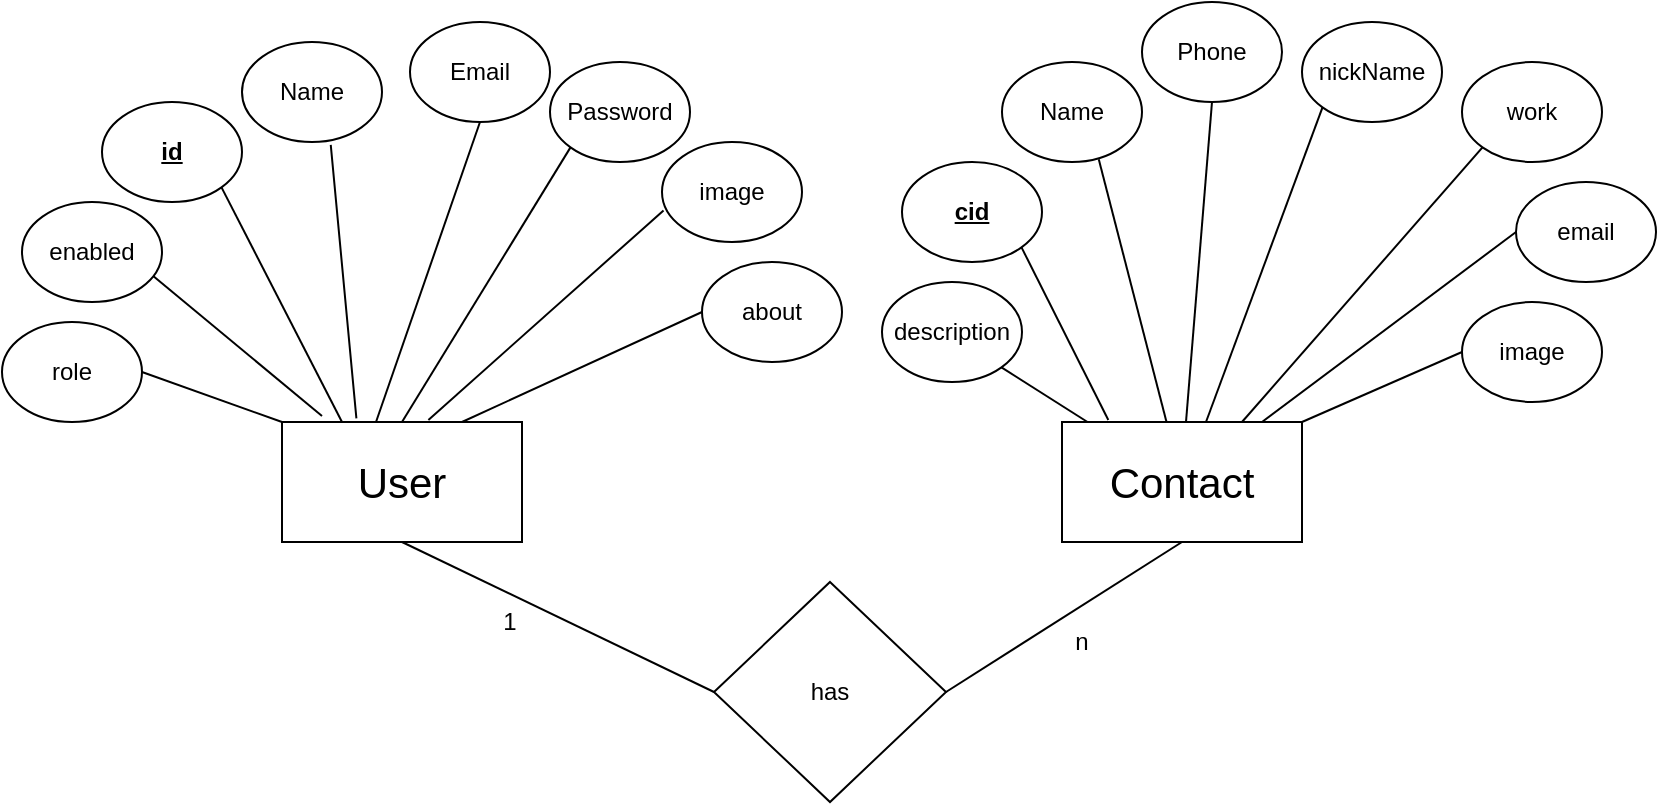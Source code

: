 <mxfile version="14.1.2" type="github">
  <diagram id="-8zWIJpkyieSWu7LHHZg" name="Page-1">
    <mxGraphModel dx="1038" dy="548" grid="1" gridSize="10" guides="1" tooltips="1" connect="1" arrows="1" fold="1" page="1" pageScale="1" pageWidth="827" pageHeight="1169" math="0" shadow="0">
      <root>
        <mxCell id="0" />
        <mxCell id="1" parent="0" />
        <mxCell id="Wc0c4iubqfkj7qpLGNnR-4" value="&lt;font style=&quot;font-size: 21px&quot;&gt;User&lt;/font&gt;" style="rounded=0;whiteSpace=wrap;html=1;" vertex="1" parent="1">
          <mxGeometry x="140" y="260" width="120" height="60" as="geometry" />
        </mxCell>
        <mxCell id="Wc0c4iubqfkj7qpLGNnR-5" value="&lt;font style=&quot;font-size: 21px&quot;&gt;Contact&lt;/font&gt;" style="rounded=0;whiteSpace=wrap;html=1;" vertex="1" parent="1">
          <mxGeometry x="530" y="260" width="120" height="60" as="geometry" />
        </mxCell>
        <mxCell id="Wc0c4iubqfkj7qpLGNnR-25" value="&lt;u&gt;&lt;b&gt;id&lt;/b&gt;&lt;/u&gt;" style="ellipse;whiteSpace=wrap;html=1;" vertex="1" parent="1">
          <mxGeometry x="50" y="100" width="70" height="50" as="geometry" />
        </mxCell>
        <mxCell id="Wc0c4iubqfkj7qpLGNnR-26" value="Name&lt;br&gt;" style="ellipse;whiteSpace=wrap;html=1;" vertex="1" parent="1">
          <mxGeometry x="120" y="70" width="70" height="50" as="geometry" />
        </mxCell>
        <mxCell id="Wc0c4iubqfkj7qpLGNnR-27" value="Email" style="ellipse;whiteSpace=wrap;html=1;" vertex="1" parent="1">
          <mxGeometry x="204" y="60" width="70" height="50" as="geometry" />
        </mxCell>
        <mxCell id="Wc0c4iubqfkj7qpLGNnR-28" value="Password" style="ellipse;whiteSpace=wrap;html=1;" vertex="1" parent="1">
          <mxGeometry x="274" y="80" width="70" height="50" as="geometry" />
        </mxCell>
        <mxCell id="Wc0c4iubqfkj7qpLGNnR-29" value="about" style="ellipse;whiteSpace=wrap;html=1;" vertex="1" parent="1">
          <mxGeometry x="350" y="180" width="70" height="50" as="geometry" />
        </mxCell>
        <mxCell id="Wc0c4iubqfkj7qpLGNnR-30" value="enabled" style="ellipse;whiteSpace=wrap;html=1;" vertex="1" parent="1">
          <mxGeometry x="10" y="150" width="70" height="50" as="geometry" />
        </mxCell>
        <mxCell id="Wc0c4iubqfkj7qpLGNnR-31" value="image" style="ellipse;whiteSpace=wrap;html=1;" vertex="1" parent="1">
          <mxGeometry x="330" y="120" width="70" height="50" as="geometry" />
        </mxCell>
        <mxCell id="Wc0c4iubqfkj7qpLGNnR-33" value="role" style="ellipse;whiteSpace=wrap;html=1;" vertex="1" parent="1">
          <mxGeometry y="210" width="70" height="50" as="geometry" />
        </mxCell>
        <mxCell id="Wc0c4iubqfkj7qpLGNnR-34" value="" style="endArrow=none;html=1;entryX=1;entryY=0.5;entryDx=0;entryDy=0;exitX=0;exitY=0;exitDx=0;exitDy=0;" edge="1" parent="1" source="Wc0c4iubqfkj7qpLGNnR-4" target="Wc0c4iubqfkj7qpLGNnR-33">
          <mxGeometry width="50" height="50" relative="1" as="geometry">
            <mxPoint x="390" y="250" as="sourcePoint" />
            <mxPoint x="260" y="210" as="targetPoint" />
          </mxGeometry>
        </mxCell>
        <mxCell id="Wc0c4iubqfkj7qpLGNnR-35" value="" style="endArrow=none;html=1;entryX=0.937;entryY=0.74;entryDx=0;entryDy=0;entryPerimeter=0;" edge="1" parent="1" target="Wc0c4iubqfkj7qpLGNnR-30">
          <mxGeometry width="50" height="50" relative="1" as="geometry">
            <mxPoint x="160" y="257" as="sourcePoint" />
            <mxPoint x="80" y="245" as="targetPoint" />
            <Array as="points" />
          </mxGeometry>
        </mxCell>
        <mxCell id="Wc0c4iubqfkj7qpLGNnR-36" value="" style="endArrow=none;html=1;entryX=1;entryY=1;entryDx=0;entryDy=0;" edge="1" parent="1" target="Wc0c4iubqfkj7qpLGNnR-25">
          <mxGeometry width="50" height="50" relative="1" as="geometry">
            <mxPoint x="170" y="260" as="sourcePoint" />
            <mxPoint x="85.59" y="197" as="targetPoint" />
            <Array as="points" />
          </mxGeometry>
        </mxCell>
        <mxCell id="Wc0c4iubqfkj7qpLGNnR-37" value="" style="endArrow=none;html=1;entryX=0.634;entryY=1.028;entryDx=0;entryDy=0;exitX=0.31;exitY=-0.03;exitDx=0;exitDy=0;exitPerimeter=0;entryPerimeter=0;" edge="1" parent="1" source="Wc0c4iubqfkj7qpLGNnR-4" target="Wc0c4iubqfkj7qpLGNnR-26">
          <mxGeometry width="50" height="50" relative="1" as="geometry">
            <mxPoint x="180" y="270" as="sourcePoint" />
            <mxPoint x="119.749" y="152.678" as="targetPoint" />
            <Array as="points" />
          </mxGeometry>
        </mxCell>
        <mxCell id="Wc0c4iubqfkj7qpLGNnR-38" value="" style="endArrow=none;html=1;entryX=0.5;entryY=1;entryDx=0;entryDy=0;" edge="1" parent="1" target="Wc0c4iubqfkj7qpLGNnR-27">
          <mxGeometry width="50" height="50" relative="1" as="geometry">
            <mxPoint x="187" y="260" as="sourcePoint" />
            <mxPoint x="174.38" y="131.4" as="targetPoint" />
            <Array as="points" />
          </mxGeometry>
        </mxCell>
        <mxCell id="Wc0c4iubqfkj7qpLGNnR-39" value="" style="endArrow=none;html=1;entryX=0;entryY=1;entryDx=0;entryDy=0;exitX=0.5;exitY=0;exitDx=0;exitDy=0;" edge="1" parent="1" source="Wc0c4iubqfkj7qpLGNnR-4" target="Wc0c4iubqfkj7qpLGNnR-28">
          <mxGeometry width="50" height="50" relative="1" as="geometry">
            <mxPoint x="197" y="270" as="sourcePoint" />
            <mxPoint x="249" y="120" as="targetPoint" />
            <Array as="points" />
          </mxGeometry>
        </mxCell>
        <mxCell id="Wc0c4iubqfkj7qpLGNnR-40" value="" style="endArrow=none;html=1;entryX=0.011;entryY=0.684;entryDx=0;entryDy=0;exitX=0.61;exitY=-0.017;exitDx=0;exitDy=0;exitPerimeter=0;entryPerimeter=0;" edge="1" parent="1" source="Wc0c4iubqfkj7qpLGNnR-4" target="Wc0c4iubqfkj7qpLGNnR-31">
          <mxGeometry width="50" height="50" relative="1" as="geometry">
            <mxPoint x="210" y="270" as="sourcePoint" />
            <mxPoint x="294.251" y="132.678" as="targetPoint" />
            <Array as="points" />
          </mxGeometry>
        </mxCell>
        <mxCell id="Wc0c4iubqfkj7qpLGNnR-41" value="" style="endArrow=none;html=1;entryX=0;entryY=0.5;entryDx=0;entryDy=0;" edge="1" parent="1" target="Wc0c4iubqfkj7qpLGNnR-29">
          <mxGeometry width="50" height="50" relative="1" as="geometry">
            <mxPoint x="230" y="260" as="sourcePoint" />
            <mxPoint x="340.77" y="164.2" as="targetPoint" />
            <Array as="points" />
          </mxGeometry>
        </mxCell>
        <mxCell id="Wc0c4iubqfkj7qpLGNnR-42" value="&lt;u&gt;&lt;b&gt;cid&lt;/b&gt;&lt;/u&gt;" style="ellipse;whiteSpace=wrap;html=1;rotation=0;" vertex="1" parent="1">
          <mxGeometry x="450" y="130" width="70" height="50" as="geometry" />
        </mxCell>
        <mxCell id="Wc0c4iubqfkj7qpLGNnR-43" value="Name" style="ellipse;whiteSpace=wrap;html=1;" vertex="1" parent="1">
          <mxGeometry x="500" y="80" width="70" height="50" as="geometry" />
        </mxCell>
        <mxCell id="Wc0c4iubqfkj7qpLGNnR-44" value="Phone" style="ellipse;whiteSpace=wrap;html=1;" vertex="1" parent="1">
          <mxGeometry x="570" y="50" width="70" height="50" as="geometry" />
        </mxCell>
        <mxCell id="Wc0c4iubqfkj7qpLGNnR-45" value="nickName" style="ellipse;whiteSpace=wrap;html=1;" vertex="1" parent="1">
          <mxGeometry x="650" y="60" width="70" height="50" as="geometry" />
        </mxCell>
        <mxCell id="Wc0c4iubqfkj7qpLGNnR-46" value="work" style="ellipse;whiteSpace=wrap;html=1;" vertex="1" parent="1">
          <mxGeometry x="730" y="80" width="70" height="50" as="geometry" />
        </mxCell>
        <mxCell id="Wc0c4iubqfkj7qpLGNnR-47" value="email" style="ellipse;whiteSpace=wrap;html=1;" vertex="1" parent="1">
          <mxGeometry x="757" y="140" width="70" height="50" as="geometry" />
        </mxCell>
        <mxCell id="Wc0c4iubqfkj7qpLGNnR-48" value="image" style="ellipse;whiteSpace=wrap;html=1;" vertex="1" parent="1">
          <mxGeometry x="730" y="200" width="70" height="50" as="geometry" />
        </mxCell>
        <mxCell id="Wc0c4iubqfkj7qpLGNnR-49" value="description" style="ellipse;whiteSpace=wrap;html=1;" vertex="1" parent="1">
          <mxGeometry x="440" y="190" width="70" height="50" as="geometry" />
        </mxCell>
        <mxCell id="Wc0c4iubqfkj7qpLGNnR-50" value="" style="endArrow=none;html=1;entryX=1;entryY=1;entryDx=0;entryDy=0;" edge="1" parent="1" source="Wc0c4iubqfkj7qpLGNnR-5" target="Wc0c4iubqfkj7qpLGNnR-49">
          <mxGeometry width="50" height="50" relative="1" as="geometry">
            <mxPoint x="530" y="250" as="sourcePoint" />
            <mxPoint x="440" y="210" as="targetPoint" />
          </mxGeometry>
        </mxCell>
        <mxCell id="Wc0c4iubqfkj7qpLGNnR-51" value="" style="endArrow=none;html=1;entryX=1;entryY=1;entryDx=0;entryDy=0;exitX=0.193;exitY=-0.017;exitDx=0;exitDy=0;exitPerimeter=0;" edge="1" parent="1" source="Wc0c4iubqfkj7qpLGNnR-5" target="Wc0c4iubqfkj7qpLGNnR-42">
          <mxGeometry width="50" height="50" relative="1" as="geometry">
            <mxPoint x="552.766" y="270" as="sourcePoint" />
            <mxPoint x="509.749" y="242.678" as="targetPoint" />
          </mxGeometry>
        </mxCell>
        <mxCell id="Wc0c4iubqfkj7qpLGNnR-52" value="" style="endArrow=none;html=1;entryX=0.691;entryY=0.972;entryDx=0;entryDy=0;entryPerimeter=0;" edge="1" parent="1" source="Wc0c4iubqfkj7qpLGNnR-5" target="Wc0c4iubqfkj7qpLGNnR-43">
          <mxGeometry width="50" height="50" relative="1" as="geometry">
            <mxPoint x="563" y="250" as="sourcePoint" />
            <mxPoint x="519.749" y="182.678" as="targetPoint" />
          </mxGeometry>
        </mxCell>
        <mxCell id="Wc0c4iubqfkj7qpLGNnR-53" value="" style="endArrow=none;html=1;entryX=0.5;entryY=1;entryDx=0;entryDy=0;" edge="1" parent="1" target="Wc0c4iubqfkj7qpLGNnR-44">
          <mxGeometry width="50" height="50" relative="1" as="geometry">
            <mxPoint x="592" y="260" as="sourcePoint" />
            <mxPoint x="558.37" y="138.6" as="targetPoint" />
          </mxGeometry>
        </mxCell>
        <mxCell id="Wc0c4iubqfkj7qpLGNnR-54" value="" style="endArrow=none;html=1;entryX=0;entryY=1;entryDx=0;entryDy=0;" edge="1" parent="1" target="Wc0c4iubqfkj7qpLGNnR-45">
          <mxGeometry width="50" height="50" relative="1" as="geometry">
            <mxPoint x="602" y="260" as="sourcePoint" />
            <mxPoint x="615" y="110" as="targetPoint" />
          </mxGeometry>
        </mxCell>
        <mxCell id="Wc0c4iubqfkj7qpLGNnR-55" value="" style="endArrow=none;html=1;entryX=0;entryY=1;entryDx=0;entryDy=0;exitX=0.75;exitY=0;exitDx=0;exitDy=0;" edge="1" parent="1" source="Wc0c4iubqfkj7qpLGNnR-5" target="Wc0c4iubqfkj7qpLGNnR-46">
          <mxGeometry width="50" height="50" relative="1" as="geometry">
            <mxPoint x="612" y="270" as="sourcePoint" />
            <mxPoint x="670.251" y="112.678" as="targetPoint" />
          </mxGeometry>
        </mxCell>
        <mxCell id="Wc0c4iubqfkj7qpLGNnR-56" value="" style="endArrow=none;html=1;entryX=0;entryY=0.5;entryDx=0;entryDy=0;" edge="1" parent="1" target="Wc0c4iubqfkj7qpLGNnR-47">
          <mxGeometry width="50" height="50" relative="1" as="geometry">
            <mxPoint x="630" y="260" as="sourcePoint" />
            <mxPoint x="750.251" y="132.678" as="targetPoint" />
          </mxGeometry>
        </mxCell>
        <mxCell id="Wc0c4iubqfkj7qpLGNnR-57" value="" style="endArrow=none;html=1;entryX=0;entryY=0.5;entryDx=0;entryDy=0;exitX=1;exitY=0;exitDx=0;exitDy=0;" edge="1" parent="1" source="Wc0c4iubqfkj7qpLGNnR-5" target="Wc0c4iubqfkj7qpLGNnR-48">
          <mxGeometry width="50" height="50" relative="1" as="geometry">
            <mxPoint x="640" y="270" as="sourcePoint" />
            <mxPoint x="767" y="175" as="targetPoint" />
          </mxGeometry>
        </mxCell>
        <mxCell id="Wc0c4iubqfkj7qpLGNnR-58" value="has" style="rhombus;whiteSpace=wrap;html=1;" vertex="1" parent="1">
          <mxGeometry x="356" y="340" width="116" height="110" as="geometry" />
        </mxCell>
        <mxCell id="Wc0c4iubqfkj7qpLGNnR-59" value="" style="endArrow=none;html=1;exitX=0.5;exitY=1;exitDx=0;exitDy=0;entryX=0;entryY=0.5;entryDx=0;entryDy=0;" edge="1" parent="1" source="Wc0c4iubqfkj7qpLGNnR-4" target="Wc0c4iubqfkj7qpLGNnR-58">
          <mxGeometry width="50" height="50" relative="1" as="geometry">
            <mxPoint x="390" y="260" as="sourcePoint" />
            <mxPoint x="440" y="210" as="targetPoint" />
          </mxGeometry>
        </mxCell>
        <mxCell id="Wc0c4iubqfkj7qpLGNnR-60" value="" style="endArrow=none;html=1;exitX=1;exitY=0.5;exitDx=0;exitDy=0;entryX=0.5;entryY=1;entryDx=0;entryDy=0;" edge="1" parent="1" source="Wc0c4iubqfkj7qpLGNnR-58" target="Wc0c4iubqfkj7qpLGNnR-5">
          <mxGeometry width="50" height="50" relative="1" as="geometry">
            <mxPoint x="210" y="330" as="sourcePoint" />
            <mxPoint x="366" y="405" as="targetPoint" />
          </mxGeometry>
        </mxCell>
        <mxCell id="Wc0c4iubqfkj7qpLGNnR-61" value="1" style="text;html=1;strokeColor=none;fillColor=none;align=center;verticalAlign=middle;whiteSpace=wrap;rounded=0;" vertex="1" parent="1">
          <mxGeometry x="234" y="350" width="40" height="20" as="geometry" />
        </mxCell>
        <mxCell id="Wc0c4iubqfkj7qpLGNnR-62" value="n" style="text;html=1;strokeColor=none;fillColor=none;align=center;verticalAlign=middle;whiteSpace=wrap;rounded=0;" vertex="1" parent="1">
          <mxGeometry x="520" y="360" width="40" height="20" as="geometry" />
        </mxCell>
      </root>
    </mxGraphModel>
  </diagram>
</mxfile>
